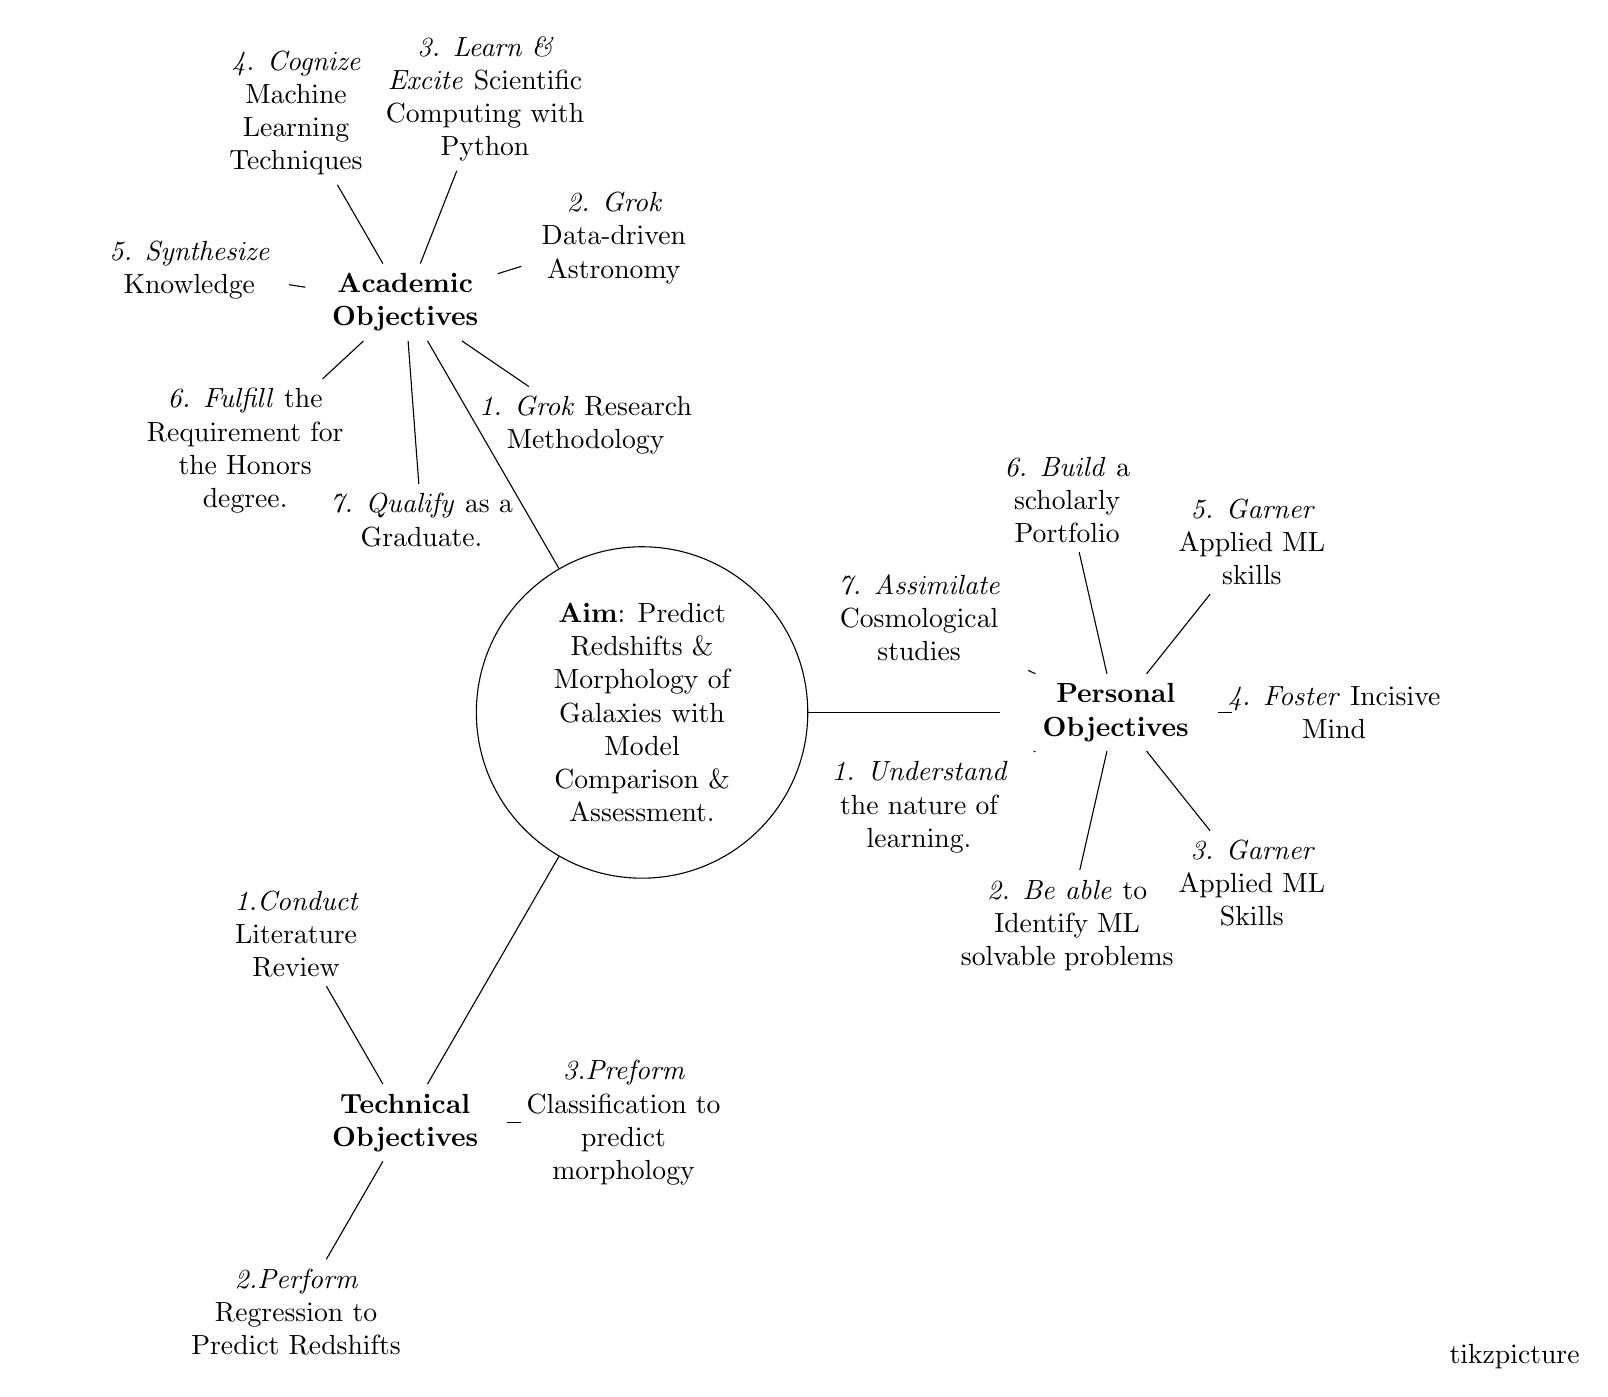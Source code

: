 ﻿\usetikzlibrary{mindmap}
\begin{tikzpicture}[grow cyclic, text width=2.7cm, align=flush center, scale =.47,
    level 1/.style={level distance=12.8cm,sibling angle=120},
    level 2/.style={level distance=5.9cm,sibling angle=360/\the\tikznumberofchildren}]
\node[circle, draw]{\textbf{Aim}: Predict Redshifts \& Morphology of Galaxies with Model Comparison \& Assessment.}
    child {node{\textbf{Technical Objectives}}
        child {node {\textit{1.Conduct} Literature Review}}
        child {node {\textit{2.Perform} Regression to Predict Redshifts}}
        child {node {\textit{3.Preform} Classification to predict morphology}}
    }
    child {node {\textbf{Personal Objectives}}
        child {node {\textit{1. Understand} the nature of learning.}}
        child {node {\textit{2. Be able} to Identify ML solvable problems}}
        child {node {\textit{3. Garner} Applied ML Skills}}
        child {node {\textit{4. Foster} Incisive Mind}}
        child {node {\textit{5. Garner} Applied ML skills}}
        child {node {\textit{6. Build} a scholarly Portfolio}}
        child {node {\textit{7. Assimilate} Cosmological studies}}
    }
    child {node {\textbf{Academic Objectives}}
        child {node {\textit{1. Grok} Research Methodology}}
        child {node {\textit{2. Grok} Data-driven Astronomy}}
        child {node {\textit{3. Learn \& Excite} Scientific Computing with Python}}
        child {node {\textit{4. Cognize} Machine Learning Techniques}}
        child {node {\textit{5. Synthesize} Knowledge}}
        child {node {\textit{6. Fulfill} the Requirement for the Honors degree.}}
        child {node {\textit{7. Qualify} as a Graduate.}}
       }
;
\end{tikzpicture}{tikzpicture}